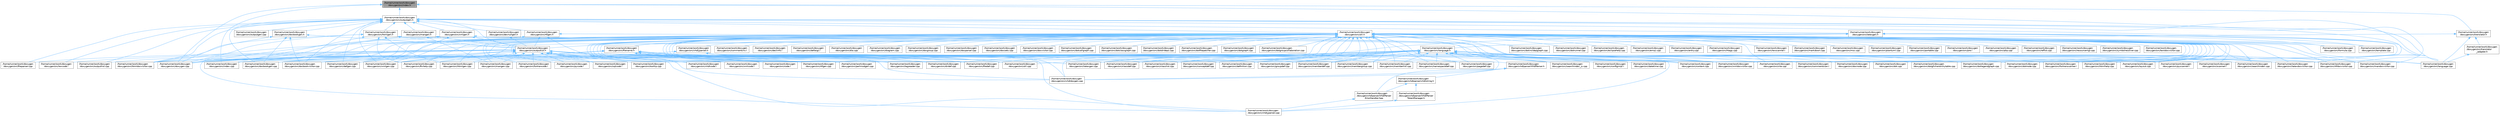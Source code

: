 digraph "/home/runner/work/doxygen/doxygen/src/index.h"
{
 // INTERACTIVE_SVG=YES
 // LATEX_PDF_SIZE
  bgcolor="transparent";
  edge [fontname=Helvetica,fontsize=10,labelfontname=Helvetica,labelfontsize=10];
  node [fontname=Helvetica,fontsize=10,shape=box,height=0.2,width=0.4];
  Node1 [id="Node000001",label="/home/runner/work/doxygen\l/doxygen/src/index.h",height=0.2,width=0.4,color="gray40", fillcolor="grey60", style="filled", fontcolor="black",tooltip=" "];
  Node1 -> Node2 [id="edge1_Node000001_Node000002",dir="back",color="steelblue1",style="solid",tooltip=" "];
  Node2 [id="Node000002",label="/home/runner/work/doxygen\l/doxygen/src/context.cpp",height=0.2,width=0.4,color="grey40", fillcolor="white", style="filled",URL="$db/d12/context_8cpp.html",tooltip=" "];
  Node1 -> Node3 [id="edge2_Node000001_Node000003",dir="back",color="steelblue1",style="solid",tooltip=" "];
  Node3 [id="Node000003",label="/home/runner/work/doxygen\l/doxygen/src/doxygen.cpp",height=0.2,width=0.4,color="grey40", fillcolor="white", style="filled",URL="$dc/d98/doxygen_8cpp.html",tooltip=" "];
  Node1 -> Node4 [id="edge3_Node000001_Node000004",dir="back",color="steelblue1",style="solid",tooltip=" "];
  Node4 [id="Node000004",label="/home/runner/work/doxygen\l/doxygen/src/index.cpp",height=0.2,width=0.4,color="grey40", fillcolor="white", style="filled",URL="$db/d14/index_8cpp.html",tooltip="This file contains functions for the various index pages."];
  Node1 -> Node5 [id="edge4_Node000001_Node000005",dir="back",color="steelblue1",style="solid",tooltip=" "];
  Node5 [id="Node000005",label="/home/runner/work/doxygen\l/doxygen/src/outputgen.h",height=0.2,width=0.4,color="grey40", fillcolor="white", style="filled",URL="$df/d06/outputgen_8h.html",tooltip=" "];
  Node5 -> Node6 [id="edge5_Node000005_Node000006",dir="back",color="steelblue1",style="solid",tooltip=" "];
  Node6 [id="Node000006",label="/home/runner/work/doxygen\l/doxygen/src/defgen.cpp",height=0.2,width=0.4,color="grey40", fillcolor="white", style="filled",URL="$d3/d17/defgen_8cpp.html",tooltip=" "];
  Node5 -> Node7 [id="edge6_Node000005_Node000007",dir="back",color="steelblue1",style="solid",tooltip=" "];
  Node7 [id="Node000007",label="/home/runner/work/doxygen\l/doxygen/src/devnullgen.h",height=0.2,width=0.4,color="grey40", fillcolor="white", style="filled",URL="$d8/de5/devnullgen_8h.html",tooltip=" "];
  Node7 -> Node8 [id="edge7_Node000007_Node000008",dir="back",color="steelblue1",style="solid",tooltip=" "];
  Node8 [id="Node000008",label="/home/runner/work/doxygen\l/doxygen/src/outputlist.h",height=0.2,width=0.4,color="grey40", fillcolor="white", style="filled",URL="$d2/db9/outputlist_8h.html",tooltip=" "];
  Node8 -> Node9 [id="edge8_Node000008_Node000009",dir="back",color="steelblue1",style="solid",tooltip=" "];
  Node9 [id="Node000009",label="/home/runner/work/doxygen\l/doxygen/src/classdef.cpp",height=0.2,width=0.4,color="grey40", fillcolor="white", style="filled",URL="$de/d89/classdef_8cpp.html",tooltip=" "];
  Node8 -> Node10 [id="edge9_Node000008_Node000010",dir="back",color="steelblue1",style="solid",tooltip=" "];
  Node10 [id="Node000010",label="/home/runner/work/doxygen\l/doxygen/src/classlist.cpp",height=0.2,width=0.4,color="grey40", fillcolor="white", style="filled",URL="$d6/d10/classlist_8cpp.html",tooltip=" "];
  Node8 -> Node11 [id="edge10_Node000008_Node000011",dir="back",color="steelblue1",style="solid",tooltip=" "];
  Node11 [id="Node000011",label="/home/runner/work/doxygen\l/doxygen/src/code.l",height=0.2,width=0.4,color="grey40", fillcolor="white", style="filled",URL="$da/d1f/code_8l.html",tooltip=" "];
  Node8 -> Node12 [id="edge11_Node000008_Node000012",dir="back",color="steelblue1",style="solid",tooltip=" "];
  Node12 [id="Node000012",label="/home/runner/work/doxygen\l/doxygen/src/conceptdef.cpp",height=0.2,width=0.4,color="grey40", fillcolor="white", style="filled",URL="$d8/d0a/conceptdef_8cpp.html",tooltip=" "];
  Node8 -> Node2 [id="edge12_Node000008_Node000002",dir="back",color="steelblue1",style="solid",tooltip=" "];
  Node8 -> Node13 [id="edge13_Node000008_Node000013",dir="back",color="steelblue1",style="solid",tooltip=" "];
  Node13 [id="Node000013",label="/home/runner/work/doxygen\l/doxygen/src/definition.cpp",height=0.2,width=0.4,color="grey40", fillcolor="white", style="filled",URL="$d3/dea/definition_8cpp.html",tooltip=" "];
  Node8 -> Node14 [id="edge14_Node000008_Node000014",dir="back",color="steelblue1",style="solid",tooltip=" "];
  Node14 [id="Node000014",label="/home/runner/work/doxygen\l/doxygen/src/dirdef.cpp",height=0.2,width=0.4,color="grey40", fillcolor="white", style="filled",URL="$d8/d52/dirdef_8cpp.html",tooltip=" "];
  Node8 -> Node15 [id="edge15_Node000008_Node000015",dir="back",color="steelblue1",style="solid",tooltip=" "];
  Node15 [id="Node000015",label="/home/runner/work/doxygen\l/doxygen/src/docbookgen.cpp",height=0.2,width=0.4,color="grey40", fillcolor="white", style="filled",URL="$d8/d29/docbookgen_8cpp.html",tooltip=" "];
  Node8 -> Node3 [id="edge16_Node000008_Node000003",dir="back",color="steelblue1",style="solid",tooltip=" "];
  Node8 -> Node16 [id="edge17_Node000008_Node000016",dir="back",color="steelblue1",style="solid",tooltip=" "];
  Node16 [id="Node000016",label="/home/runner/work/doxygen\l/doxygen/src/filedef.cpp",height=0.2,width=0.4,color="grey40", fillcolor="white", style="filled",URL="$d6/ddc/filedef_8cpp.html",tooltip=" "];
  Node8 -> Node17 [id="edge18_Node000008_Node000017",dir="back",color="steelblue1",style="solid",tooltip=" "];
  Node17 [id="Node000017",label="/home/runner/work/doxygen\l/doxygen/src/fileparser.cpp",height=0.2,width=0.4,color="grey40", fillcolor="white", style="filled",URL="$d9/d74/fileparser_8cpp.html",tooltip=" "];
  Node8 -> Node18 [id="edge19_Node000008_Node000018",dir="back",color="steelblue1",style="solid",tooltip=" "];
  Node18 [id="Node000018",label="/home/runner/work/doxygen\l/doxygen/src/fortrancode.l",height=0.2,width=0.4,color="grey40", fillcolor="white", style="filled",URL="$d9/d5b/fortrancode_8l.html",tooltip=" "];
  Node8 -> Node19 [id="edge20_Node000008_Node000019",dir="back",color="steelblue1",style="solid",tooltip=" "];
  Node19 [id="Node000019",label="/home/runner/work/doxygen\l/doxygen/src/ftvhelp.cpp",height=0.2,width=0.4,color="grey40", fillcolor="white", style="filled",URL="$db/d41/ftvhelp_8cpp.html",tooltip=" "];
  Node8 -> Node20 [id="edge21_Node000008_Node000020",dir="back",color="steelblue1",style="solid",tooltip=" "];
  Node20 [id="Node000020",label="/home/runner/work/doxygen\l/doxygen/src/groupdef.cpp",height=0.2,width=0.4,color="grey40", fillcolor="white", style="filled",URL="$d6/d42/groupdef_8cpp.html",tooltip=" "];
  Node8 -> Node21 [id="edge22_Node000008_Node000021",dir="back",color="steelblue1",style="solid",tooltip=" "];
  Node21 [id="Node000021",label="/home/runner/work/doxygen\l/doxygen/src/htmldocvisitor.cpp",height=0.2,width=0.4,color="grey40", fillcolor="white", style="filled",URL="$da/db0/htmldocvisitor_8cpp.html",tooltip=" "];
  Node8 -> Node22 [id="edge23_Node000008_Node000022",dir="back",color="steelblue1",style="solid",tooltip=" "];
  Node22 [id="Node000022",label="/home/runner/work/doxygen\l/doxygen/src/htmlgen.cpp",height=0.2,width=0.4,color="grey40", fillcolor="white", style="filled",URL="$d8/d6e/htmlgen_8cpp.html",tooltip=" "];
  Node8 -> Node4 [id="edge24_Node000008_Node000004",dir="back",color="steelblue1",style="solid",tooltip=" "];
  Node8 -> Node23 [id="edge25_Node000008_Node000023",dir="back",color="steelblue1",style="solid",tooltip=" "];
  Node23 [id="Node000023",label="/home/runner/work/doxygen\l/doxygen/src/latexdocvisitor.cpp",height=0.2,width=0.4,color="grey40", fillcolor="white", style="filled",URL="$d1/d4e/latexdocvisitor_8cpp.html",tooltip=" "];
  Node8 -> Node24 [id="edge26_Node000008_Node000024",dir="back",color="steelblue1",style="solid",tooltip=" "];
  Node24 [id="Node000024",label="/home/runner/work/doxygen\l/doxygen/src/latexgen.cpp",height=0.2,width=0.4,color="grey40", fillcolor="white", style="filled",URL="$d4/d42/latexgen_8cpp.html",tooltip=" "];
  Node8 -> Node25 [id="edge27_Node000008_Node000025",dir="back",color="steelblue1",style="solid",tooltip=" "];
  Node25 [id="Node000025",label="/home/runner/work/doxygen\l/doxygen/src/lexcode.l",height=0.2,width=0.4,color="grey40", fillcolor="white", style="filled",URL="$d0/d7e/lexcode_8l.html",tooltip=" "];
  Node8 -> Node26 [id="edge28_Node000008_Node000026",dir="back",color="steelblue1",style="solid",tooltip=" "];
  Node26 [id="Node000026",label="/home/runner/work/doxygen\l/doxygen/src/mangen.cpp",height=0.2,width=0.4,color="grey40", fillcolor="white", style="filled",URL="$d7/de7/mangen_8cpp.html",tooltip=" "];
  Node8 -> Node27 [id="edge29_Node000008_Node000027",dir="back",color="steelblue1",style="solid",tooltip=" "];
  Node27 [id="Node000027",label="/home/runner/work/doxygen\l/doxygen/src/memberdef.cpp",height=0.2,width=0.4,color="grey40", fillcolor="white", style="filled",URL="$d0/d72/memberdef_8cpp.html",tooltip=" "];
  Node8 -> Node28 [id="edge30_Node000008_Node000028",dir="back",color="steelblue1",style="solid",tooltip=" "];
  Node28 [id="Node000028",label="/home/runner/work/doxygen\l/doxygen/src/membergroup.cpp",height=0.2,width=0.4,color="grey40", fillcolor="white", style="filled",URL="$d6/d18/membergroup_8cpp.html",tooltip=" "];
  Node8 -> Node29 [id="edge31_Node000008_Node000029",dir="back",color="steelblue1",style="solid",tooltip=" "];
  Node29 [id="Node000029",label="/home/runner/work/doxygen\l/doxygen/src/memberlist.cpp",height=0.2,width=0.4,color="grey40", fillcolor="white", style="filled",URL="$d0/d14/memberlist_8cpp.html",tooltip=" "];
  Node8 -> Node30 [id="edge32_Node000008_Node000030",dir="back",color="steelblue1",style="solid",tooltip=" "];
  Node30 [id="Node000030",label="/home/runner/work/doxygen\l/doxygen/src/namespacedef.cpp",height=0.2,width=0.4,color="grey40", fillcolor="white", style="filled",URL="$d7/d1c/namespacedef_8cpp.html",tooltip=" "];
  Node8 -> Node31 [id="edge33_Node000008_Node000031",dir="back",color="steelblue1",style="solid",tooltip=" "];
  Node31 [id="Node000031",label="/home/runner/work/doxygen\l/doxygen/src/outputlist.cpp",height=0.2,width=0.4,color="grey40", fillcolor="white", style="filled",URL="$db/dd8/outputlist_8cpp.html",tooltip=" "];
  Node8 -> Node32 [id="edge34_Node000008_Node000032",dir="back",color="steelblue1",style="solid",tooltip=" "];
  Node32 [id="Node000032",label="/home/runner/work/doxygen\l/doxygen/src/pagedef.cpp",height=0.2,width=0.4,color="grey40", fillcolor="white", style="filled",URL="$d9/db4/pagedef_8cpp.html",tooltip=" "];
  Node8 -> Node33 [id="edge35_Node000008_Node000033",dir="back",color="steelblue1",style="solid",tooltip=" "];
  Node33 [id="Node000033",label="/home/runner/work/doxygen\l/doxygen/src/pycode.l",height=0.2,width=0.4,color="grey40", fillcolor="white", style="filled",URL="$d3/ded/pycode_8l.html",tooltip=" "];
  Node8 -> Node34 [id="edge36_Node000008_Node000034",dir="back",color="steelblue1",style="solid",tooltip=" "];
  Node34 [id="Node000034",label="/home/runner/work/doxygen\l/doxygen/src/rtfgen.cpp",height=0.2,width=0.4,color="grey40", fillcolor="white", style="filled",URL="$d0/d9c/rtfgen_8cpp.html",tooltip=" "];
  Node8 -> Node35 [id="edge37_Node000008_Node000035",dir="back",color="steelblue1",style="solid",tooltip=" "];
  Node35 [id="Node000035",label="/home/runner/work/doxygen\l/doxygen/src/sqlcode.l",height=0.2,width=0.4,color="grey40", fillcolor="white", style="filled",URL="$d2/dda/sqlcode_8l.html",tooltip=" "];
  Node8 -> Node36 [id="edge38_Node000008_Node000036",dir="back",color="steelblue1",style="solid",tooltip=" "];
  Node36 [id="Node000036",label="/home/runner/work/doxygen\l/doxygen/src/tooltip.cpp",height=0.2,width=0.4,color="grey40", fillcolor="white", style="filled",URL="$d7/d56/tooltip_8cpp.html",tooltip=" "];
  Node8 -> Node37 [id="edge39_Node000008_Node000037",dir="back",color="steelblue1",style="solid",tooltip=" "];
  Node37 [id="Node000037",label="/home/runner/work/doxygen\l/doxygen/src/util.cpp",height=0.2,width=0.4,color="grey40", fillcolor="white", style="filled",URL="$df/d2d/util_8cpp.html",tooltip=" "];
  Node8 -> Node38 [id="edge40_Node000008_Node000038",dir="back",color="steelblue1",style="solid",tooltip=" "];
  Node38 [id="Node000038",label="/home/runner/work/doxygen\l/doxygen/src/vhdlcode.l",height=0.2,width=0.4,color="grey40", fillcolor="white", style="filled",URL="$d5/d6a/vhdlcode_8l.html",tooltip=" "];
  Node8 -> Node39 [id="edge41_Node000008_Node000039",dir="back",color="steelblue1",style="solid",tooltip=" "];
  Node39 [id="Node000039",label="/home/runner/work/doxygen\l/doxygen/src/vhdldocgen.cpp",height=0.2,width=0.4,color="grey40", fillcolor="white", style="filled",URL="$de/dea/vhdldocgen_8cpp.html",tooltip=" "];
  Node8 -> Node40 [id="edge42_Node000008_Node000040",dir="back",color="steelblue1",style="solid",tooltip=" "];
  Node40 [id="Node000040",label="/home/runner/work/doxygen\l/doxygen/src/vhdljjparser.cpp",height=0.2,width=0.4,color="grey40", fillcolor="white", style="filled",URL="$d1/d86/vhdljjparser_8cpp.html",tooltip=" "];
  Node8 -> Node41 [id="edge43_Node000008_Node000041",dir="back",color="steelblue1",style="solid",tooltip=" "];
  Node41 [id="Node000041",label="/home/runner/work/doxygen\l/doxygen/src/xmlcode.l",height=0.2,width=0.4,color="grey40", fillcolor="white", style="filled",URL="$dc/dc1/xmlcode_8l.html",tooltip=" "];
  Node8 -> Node42 [id="edge44_Node000008_Node000042",dir="back",color="steelblue1",style="solid",tooltip=" "];
  Node42 [id="Node000042",label="/home/runner/work/doxygen\l/doxygen/src/xmlgen.cpp",height=0.2,width=0.4,color="grey40", fillcolor="white", style="filled",URL="$d0/dc3/xmlgen_8cpp.html",tooltip=" "];
  Node5 -> Node15 [id="edge45_Node000005_Node000015",dir="back",color="steelblue1",style="solid",tooltip=" "];
  Node5 -> Node43 [id="edge46_Node000005_Node000043",dir="back",color="steelblue1",style="solid",tooltip=" "];
  Node43 [id="Node000043",label="/home/runner/work/doxygen\l/doxygen/src/docbookgen.h",height=0.2,width=0.4,color="grey40", fillcolor="white", style="filled",URL="$de/dea/docbookgen_8h.html",tooltip=" "];
  Node43 -> Node15 [id="edge47_Node000043_Node000015",dir="back",color="steelblue1",style="solid",tooltip=" "];
  Node43 -> Node44 [id="edge48_Node000043_Node000044",dir="back",color="steelblue1",style="solid",tooltip=" "];
  Node44 [id="Node000044",label="/home/runner/work/doxygen\l/doxygen/src/docbookvisitor.cpp",height=0.2,width=0.4,color="grey40", fillcolor="white", style="filled",URL="$dc/d05/docbookvisitor_8cpp.html",tooltip=" "];
  Node43 -> Node3 [id="edge49_Node000043_Node000003",dir="back",color="steelblue1",style="solid",tooltip=" "];
  Node43 -> Node8 [id="edge50_Node000043_Node000008",dir="back",color="steelblue1",style="solid",tooltip=" "];
  Node5 -> Node44 [id="edge51_Node000005_Node000044",dir="back",color="steelblue1",style="solid",tooltip=" "];
  Node5 -> Node17 [id="edge52_Node000005_Node000017",dir="back",color="steelblue1",style="solid",tooltip=" "];
  Node5 -> Node21 [id="edge53_Node000005_Node000021",dir="back",color="steelblue1",style="solid",tooltip=" "];
  Node5 -> Node45 [id="edge54_Node000005_Node000045",dir="back",color="steelblue1",style="solid",tooltip=" "];
  Node45 [id="Node000045",label="/home/runner/work/doxygen\l/doxygen/src/htmlgen.h",height=0.2,width=0.4,color="grey40", fillcolor="white", style="filled",URL="$d8/d56/htmlgen_8h.html",tooltip=" "];
  Node45 -> Node2 [id="edge55_Node000045_Node000002",dir="back",color="steelblue1",style="solid",tooltip=" "];
  Node45 -> Node3 [id="edge56_Node000045_Node000003",dir="back",color="steelblue1",style="solid",tooltip=" "];
  Node45 -> Node19 [id="edge57_Node000045_Node000019",dir="back",color="steelblue1",style="solid",tooltip=" "];
  Node45 -> Node21 [id="edge58_Node000045_Node000021",dir="back",color="steelblue1",style="solid",tooltip=" "];
  Node45 -> Node22 [id="edge59_Node000045_Node000022",dir="back",color="steelblue1",style="solid",tooltip=" "];
  Node45 -> Node4 [id="edge60_Node000045_Node000004",dir="back",color="steelblue1",style="solid",tooltip=" "];
  Node45 -> Node8 [id="edge61_Node000045_Node000008",dir="back",color="steelblue1",style="solid",tooltip=" "];
  Node5 -> Node23 [id="edge62_Node000005_Node000023",dir="back",color="steelblue1",style="solid",tooltip=" "];
  Node5 -> Node46 [id="edge63_Node000005_Node000046",dir="back",color="steelblue1",style="solid",tooltip=" "];
  Node46 [id="Node000046",label="/home/runner/work/doxygen\l/doxygen/src/latexgen.h",height=0.2,width=0.4,color="grey40", fillcolor="white", style="filled",URL="$d6/d9c/latexgen_8h.html",tooltip=" "];
  Node46 -> Node2 [id="edge64_Node000046_Node000002",dir="back",color="steelblue1",style="solid",tooltip=" "];
  Node46 -> Node3 [id="edge65_Node000046_Node000003",dir="back",color="steelblue1",style="solid",tooltip=" "];
  Node46 -> Node47 [id="edge66_Node000046_Node000047",dir="back",color="steelblue1",style="solid",tooltip=" "];
  Node47 [id="Node000047",label="/home/runner/work/doxygen\l/doxygen/src/formula.cpp",height=0.2,width=0.4,color="grey40", fillcolor="white", style="filled",URL="$d7/d5b/formula_8cpp.html",tooltip=" "];
  Node46 -> Node23 [id="edge67_Node000046_Node000023",dir="back",color="steelblue1",style="solid",tooltip=" "];
  Node46 -> Node24 [id="edge68_Node000046_Node000024",dir="back",color="steelblue1",style="solid",tooltip=" "];
  Node46 -> Node8 [id="edge69_Node000046_Node000008",dir="back",color="steelblue1",style="solid",tooltip=" "];
  Node46 -> Node48 [id="edge70_Node000046_Node000048",dir="back",color="steelblue1",style="solid",tooltip=" "];
  Node48 [id="Node000048",label="/home/runner/work/doxygen\l/doxygen/src/template.cpp",height=0.2,width=0.4,color="grey40", fillcolor="white", style="filled",URL="$df/d54/template_8cpp.html",tooltip=" "];
  Node5 -> Node25 [id="edge71_Node000005_Node000025",dir="back",color="steelblue1",style="solid",tooltip=" "];
  Node5 -> Node49 [id="edge72_Node000005_Node000049",dir="back",color="steelblue1",style="solid",tooltip=" "];
  Node49 [id="Node000049",label="/home/runner/work/doxygen\l/doxygen/src/mandocvisitor.cpp",height=0.2,width=0.4,color="grey40", fillcolor="white", style="filled",URL="$d8/dde/mandocvisitor_8cpp.html",tooltip=" "];
  Node5 -> Node50 [id="edge73_Node000005_Node000050",dir="back",color="steelblue1",style="solid",tooltip=" "];
  Node50 [id="Node000050",label="/home/runner/work/doxygen\l/doxygen/src/mangen.h",height=0.2,width=0.4,color="grey40", fillcolor="white", style="filled",URL="$da/dc0/mangen_8h.html",tooltip=" "];
  Node50 -> Node3 [id="edge74_Node000050_Node000003",dir="back",color="steelblue1",style="solid",tooltip=" "];
  Node50 -> Node26 [id="edge75_Node000050_Node000026",dir="back",color="steelblue1",style="solid",tooltip=" "];
  Node50 -> Node8 [id="edge76_Node000050_Node000008",dir="back",color="steelblue1",style="solid",tooltip=" "];
  Node5 -> Node51 [id="edge77_Node000005_Node000051",dir="back",color="steelblue1",style="solid",tooltip=" "];
  Node51 [id="Node000051",label="/home/runner/work/doxygen\l/doxygen/src/outputgen.cpp",height=0.2,width=0.4,color="grey40", fillcolor="white", style="filled",URL="$d0/d17/outputgen_8cpp.html",tooltip=" "];
  Node5 -> Node31 [id="edge78_Node000005_Node000031",dir="back",color="steelblue1",style="solid",tooltip=" "];
  Node5 -> Node8 [id="edge79_Node000005_Node000008",dir="back",color="steelblue1",style="solid",tooltip=" "];
  Node5 -> Node52 [id="edge80_Node000005_Node000052",dir="back",color="steelblue1",style="solid",tooltip=" "];
  Node52 [id="Node000052",label="/home/runner/work/doxygen\l/doxygen/src/rtfdocvisitor.cpp",height=0.2,width=0.4,color="grey40", fillcolor="white", style="filled",URL="$de/d9a/rtfdocvisitor_8cpp.html",tooltip=" "];
  Node5 -> Node53 [id="edge81_Node000005_Node000053",dir="back",color="steelblue1",style="solid",tooltip=" "];
  Node53 [id="Node000053",label="/home/runner/work/doxygen\l/doxygen/src/rtfgen.h",height=0.2,width=0.4,color="grey40", fillcolor="white", style="filled",URL="$d4/daa/rtfgen_8h.html",tooltip=" "];
  Node53 -> Node3 [id="edge82_Node000053_Node000003",dir="back",color="steelblue1",style="solid",tooltip=" "];
  Node53 -> Node8 [id="edge83_Node000053_Node000008",dir="back",color="steelblue1",style="solid",tooltip=" "];
  Node53 -> Node52 [id="edge84_Node000053_Node000052",dir="back",color="steelblue1",style="solid",tooltip=" "];
  Node53 -> Node34 [id="edge85_Node000053_Node000034",dir="back",color="steelblue1",style="solid",tooltip=" "];
  Node5 -> Node54 [id="edge86_Node000005_Node000054",dir="back",color="steelblue1",style="solid",tooltip=" "];
  Node54 [id="Node000054",label="/home/runner/work/doxygen\l/doxygen/src/util.h",height=0.2,width=0.4,color="grey40", fillcolor="white", style="filled",URL="$d8/d3c/util_8h.html",tooltip="A bunch of utility functions."];
  Node54 -> Node55 [id="edge87_Node000054_Node000055",dir="back",color="steelblue1",style="solid",tooltip=" "];
  Node55 [id="Node000055",label="/home/runner/work/doxygen\l/doxygen/src/cite.cpp",height=0.2,width=0.4,color="grey40", fillcolor="white", style="filled",URL="$d5/d0b/cite_8cpp.html",tooltip=" "];
  Node54 -> Node9 [id="edge88_Node000054_Node000009",dir="back",color="steelblue1",style="solid",tooltip=" "];
  Node54 -> Node10 [id="edge89_Node000054_Node000010",dir="back",color="steelblue1",style="solid",tooltip=" "];
  Node54 -> Node11 [id="edge90_Node000054_Node000011",dir="back",color="steelblue1",style="solid",tooltip=" "];
  Node54 -> Node56 [id="edge91_Node000054_Node000056",dir="back",color="steelblue1",style="solid",tooltip=" "];
  Node56 [id="Node000056",label="/home/runner/work/doxygen\l/doxygen/src/commentcnv.l",height=0.2,width=0.4,color="grey40", fillcolor="white", style="filled",URL="$d0/d47/commentcnv_8l.html",tooltip=" "];
  Node54 -> Node57 [id="edge92_Node000054_Node000057",dir="back",color="steelblue1",style="solid",tooltip=" "];
  Node57 [id="Node000057",label="/home/runner/work/doxygen\l/doxygen/src/commentscan.l",height=0.2,width=0.4,color="grey40", fillcolor="white", style="filled",URL="$d7/d5f/commentscan_8l.html",tooltip=" "];
  Node54 -> Node12 [id="edge93_Node000054_Node000012",dir="back",color="steelblue1",style="solid",tooltip=" "];
  Node54 -> Node2 [id="edge94_Node000054_Node000002",dir="back",color="steelblue1",style="solid",tooltip=" "];
  Node54 -> Node58 [id="edge95_Node000054_Node000058",dir="back",color="steelblue1",style="solid",tooltip=" "];
  Node58 [id="Node000058",label="/home/runner/work/doxygen\l/doxygen/src/declinfo.l",height=0.2,width=0.4,color="grey40", fillcolor="white", style="filled",URL="$d8/d0f/declinfo_8l.html",tooltip=" "];
  Node54 -> Node59 [id="edge96_Node000054_Node000059",dir="back",color="steelblue1",style="solid",tooltip=" "];
  Node59 [id="Node000059",label="/home/runner/work/doxygen\l/doxygen/src/defargs.l",height=0.2,width=0.4,color="grey40", fillcolor="white", style="filled",URL="$de/df3/defargs_8l.html",tooltip=" "];
  Node54 -> Node6 [id="edge97_Node000054_Node000006",dir="back",color="steelblue1",style="solid",tooltip=" "];
  Node54 -> Node13 [id="edge98_Node000054_Node000013",dir="back",color="steelblue1",style="solid",tooltip=" "];
  Node54 -> Node60 [id="edge99_Node000054_Node000060",dir="back",color="steelblue1",style="solid",tooltip=" "];
  Node60 [id="Node000060",label="/home/runner/work/doxygen\l/doxygen/src/dia.cpp",height=0.2,width=0.4,color="grey40", fillcolor="white", style="filled",URL="$d1/df5/dia_8cpp.html",tooltip=" "];
  Node54 -> Node61 [id="edge100_Node000054_Node000061",dir="back",color="steelblue1",style="solid",tooltip=" "];
  Node61 [id="Node000061",label="/home/runner/work/doxygen\l/doxygen/src/diagram.cpp",height=0.2,width=0.4,color="grey40", fillcolor="white", style="filled",URL="$da/d0d/diagram_8cpp.html",tooltip=" "];
  Node54 -> Node14 [id="edge101_Node000054_Node000014",dir="back",color="steelblue1",style="solid",tooltip=" "];
  Node54 -> Node15 [id="edge102_Node000054_Node000015",dir="back",color="steelblue1",style="solid",tooltip=" "];
  Node54 -> Node44 [id="edge103_Node000054_Node000044",dir="back",color="steelblue1",style="solid",tooltip=" "];
  Node54 -> Node62 [id="edge104_Node000054_Node000062",dir="back",color="steelblue1",style="solid",tooltip=" "];
  Node62 [id="Node000062",label="/home/runner/work/doxygen\l/doxygen/src/docgroup.cpp",height=0.2,width=0.4,color="grey40", fillcolor="white", style="filled",URL="$d3/d36/docgroup_8cpp.html",tooltip=" "];
  Node54 -> Node63 [id="edge105_Node000054_Node000063",dir="back",color="steelblue1",style="solid",tooltip=" "];
  Node63 [id="Node000063",label="/home/runner/work/doxygen\l/doxygen/src/docnode.cpp",height=0.2,width=0.4,color="grey40", fillcolor="white", style="filled",URL="$d0/d2b/docnode_8cpp.html",tooltip=" "];
  Node54 -> Node64 [id="edge106_Node000054_Node000064",dir="back",color="steelblue1",style="solid",tooltip=" "];
  Node64 [id="Node000064",label="/home/runner/work/doxygen\l/doxygen/src/docparser.cpp",height=0.2,width=0.4,color="grey40", fillcolor="white", style="filled",URL="$da/d17/docparser_8cpp.html",tooltip=" "];
  Node54 -> Node65 [id="edge107_Node000054_Node000065",dir="back",color="steelblue1",style="solid",tooltip=" "];
  Node65 [id="Node000065",label="/home/runner/work/doxygen\l/doxygen/src/docsets.cpp",height=0.2,width=0.4,color="grey40", fillcolor="white", style="filled",URL="$d7/d8f/docsets_8cpp.html",tooltip=" "];
  Node54 -> Node66 [id="edge108_Node000054_Node000066",dir="back",color="steelblue1",style="solid",tooltip=" "];
  Node66 [id="Node000066",label="/home/runner/work/doxygen\l/doxygen/src/docvisitor.cpp",height=0.2,width=0.4,color="grey40", fillcolor="white", style="filled",URL="$da/d39/docvisitor_8cpp.html",tooltip=" "];
  Node54 -> Node67 [id="edge109_Node000054_Node000067",dir="back",color="steelblue1",style="solid",tooltip=" "];
  Node67 [id="Node000067",label="/home/runner/work/doxygen\l/doxygen/src/dot.cpp",height=0.2,width=0.4,color="grey40", fillcolor="white", style="filled",URL="$de/daa/dot_8cpp.html",tooltip=" "];
  Node54 -> Node68 [id="edge110_Node000054_Node000068",dir="back",color="steelblue1",style="solid",tooltip=" "];
  Node68 [id="Node000068",label="/home/runner/work/doxygen\l/doxygen/src/dotcallgraph.cpp",height=0.2,width=0.4,color="grey40", fillcolor="white", style="filled",URL="$d4/dd5/dotcallgraph_8cpp.html",tooltip=" "];
  Node54 -> Node69 [id="edge111_Node000054_Node000069",dir="back",color="steelblue1",style="solid",tooltip=" "];
  Node69 [id="Node000069",label="/home/runner/work/doxygen\l/doxygen/src/dotclassgraph.cpp",height=0.2,width=0.4,color="grey40", fillcolor="white", style="filled",URL="$d4/dcd/dotclassgraph_8cpp.html",tooltip=" "];
  Node54 -> Node70 [id="edge112_Node000054_Node000070",dir="back",color="steelblue1",style="solid",tooltip=" "];
  Node70 [id="Node000070",label="/home/runner/work/doxygen\l/doxygen/src/dotdirdeps.cpp",height=0.2,width=0.4,color="grey40", fillcolor="white", style="filled",URL="$da/d45/dotdirdeps_8cpp.html",tooltip=" "];
  Node54 -> Node71 [id="edge113_Node000054_Node000071",dir="back",color="steelblue1",style="solid",tooltip=" "];
  Node71 [id="Node000071",label="/home/runner/work/doxygen\l/doxygen/src/dotfilepatcher.cpp",height=0.2,width=0.4,color="grey40", fillcolor="white", style="filled",URL="$d9/d92/dotfilepatcher_8cpp.html",tooltip=" "];
  Node54 -> Node72 [id="edge114_Node000054_Node000072",dir="back",color="steelblue1",style="solid",tooltip=" "];
  Node72 [id="Node000072",label="/home/runner/work/doxygen\l/doxygen/src/dotgfxhierarchytable.cpp",height=0.2,width=0.4,color="grey40", fillcolor="white", style="filled",URL="$d4/d09/dotgfxhierarchytable_8cpp.html",tooltip=" "];
  Node54 -> Node73 [id="edge115_Node000054_Node000073",dir="back",color="steelblue1",style="solid",tooltip=" "];
  Node73 [id="Node000073",label="/home/runner/work/doxygen\l/doxygen/src/dotgraph.cpp",height=0.2,width=0.4,color="grey40", fillcolor="white", style="filled",URL="$de/d45/dotgraph_8cpp.html",tooltip=" "];
  Node54 -> Node74 [id="edge116_Node000054_Node000074",dir="back",color="steelblue1",style="solid",tooltip=" "];
  Node74 [id="Node000074",label="/home/runner/work/doxygen\l/doxygen/src/dotgroupcollaboration.cpp",height=0.2,width=0.4,color="grey40", fillcolor="white", style="filled",URL="$d1/d86/dotgroupcollaboration_8cpp.html",tooltip=" "];
  Node54 -> Node75 [id="edge117_Node000054_Node000075",dir="back",color="steelblue1",style="solid",tooltip=" "];
  Node75 [id="Node000075",label="/home/runner/work/doxygen\l/doxygen/src/dotincldepgraph.cpp",height=0.2,width=0.4,color="grey40", fillcolor="white", style="filled",URL="$da/d57/dotincldepgraph_8cpp.html",tooltip=" "];
  Node54 -> Node76 [id="edge118_Node000054_Node000076",dir="back",color="steelblue1",style="solid",tooltip=" "];
  Node76 [id="Node000076",label="/home/runner/work/doxygen\l/doxygen/src/dotlegendgraph.cpp",height=0.2,width=0.4,color="grey40", fillcolor="white", style="filled",URL="$d4/d33/dotlegendgraph_8cpp.html",tooltip=" "];
  Node54 -> Node77 [id="edge119_Node000054_Node000077",dir="back",color="steelblue1",style="solid",tooltip=" "];
  Node77 [id="Node000077",label="/home/runner/work/doxygen\l/doxygen/src/dotnode.cpp",height=0.2,width=0.4,color="grey40", fillcolor="white", style="filled",URL="$df/d58/dotnode_8cpp.html",tooltip=" "];
  Node54 -> Node78 [id="edge120_Node000054_Node000078",dir="back",color="steelblue1",style="solid",tooltip=" "];
  Node78 [id="Node000078",label="/home/runner/work/doxygen\l/doxygen/src/dotrunner.cpp",height=0.2,width=0.4,color="grey40", fillcolor="white", style="filled",URL="$d1/dfe/dotrunner_8cpp.html",tooltip=" "];
  Node54 -> Node3 [id="edge121_Node000054_Node000003",dir="back",color="steelblue1",style="solid",tooltip=" "];
  Node54 -> Node79 [id="edge122_Node000054_Node000079",dir="back",color="steelblue1",style="solid",tooltip=" "];
  Node79 [id="Node000079",label="/home/runner/work/doxygen\l/doxygen/src/eclipsehelp.cpp",height=0.2,width=0.4,color="grey40", fillcolor="white", style="filled",URL="$d8/d56/eclipsehelp_8cpp.html",tooltip=" "];
  Node54 -> Node80 [id="edge123_Node000054_Node000080",dir="back",color="steelblue1",style="solid",tooltip=" "];
  Node80 [id="Node000080",label="/home/runner/work/doxygen\l/doxygen/src/emoji.cpp",height=0.2,width=0.4,color="grey40", fillcolor="white", style="filled",URL="$d2/d38/emoji_8cpp.html",tooltip=" "];
  Node54 -> Node81 [id="edge124_Node000054_Node000081",dir="back",color="steelblue1",style="solid",tooltip=" "];
  Node81 [id="Node000081",label="/home/runner/work/doxygen\l/doxygen/src/entry.cpp",height=0.2,width=0.4,color="grey40", fillcolor="white", style="filled",URL="$d2/dd2/entry_8cpp.html",tooltip=" "];
  Node54 -> Node16 [id="edge125_Node000054_Node000016",dir="back",color="steelblue1",style="solid",tooltip=" "];
  Node54 -> Node82 [id="edge126_Node000054_Node000082",dir="back",color="steelblue1",style="solid",tooltip=" "];
  Node82 [id="Node000082",label="/home/runner/work/doxygen\l/doxygen/src/filename.h",height=0.2,width=0.4,color="grey40", fillcolor="white", style="filled",URL="$dc/dd6/filename_8h.html",tooltip=" "];
  Node82 -> Node11 [id="edge127_Node000082_Node000011",dir="back",color="steelblue1",style="solid",tooltip=" "];
  Node82 -> Node2 [id="edge128_Node000082_Node000002",dir="back",color="steelblue1",style="solid",tooltip=" "];
  Node82 -> Node6 [id="edge129_Node000082_Node000006",dir="back",color="steelblue1",style="solid",tooltip=" "];
  Node82 -> Node14 [id="edge130_Node000082_Node000014",dir="back",color="steelblue1",style="solid",tooltip=" "];
  Node82 -> Node15 [id="edge131_Node000082_Node000015",dir="back",color="steelblue1",style="solid",tooltip=" "];
  Node82 -> Node44 [id="edge132_Node000082_Node000044",dir="back",color="steelblue1",style="solid",tooltip=" "];
  Node82 -> Node3 [id="edge133_Node000082_Node000003",dir="back",color="steelblue1",style="solid",tooltip=" "];
  Node82 -> Node16 [id="edge134_Node000082_Node000016",dir="back",color="steelblue1",style="solid",tooltip=" "];
  Node82 -> Node4 [id="edge135_Node000082_Node000004",dir="back",color="steelblue1",style="solid",tooltip=" "];
  Node82 -> Node24 [id="edge136_Node000082_Node000024",dir="back",color="steelblue1",style="solid",tooltip=" "];
  Node82 -> Node83 [id="edge137_Node000082_Node000083",dir="back",color="steelblue1",style="solid",tooltip=" "];
  Node83 [id="Node000083",label="/home/runner/work/doxygen\l/doxygen/src/perlmodgen.cpp",height=0.2,width=0.4,color="grey40", fillcolor="white", style="filled",URL="$de/dd0/perlmodgen_8cpp.html",tooltip=" "];
  Node82 -> Node34 [id="edge138_Node000082_Node000034",dir="back",color="steelblue1",style="solid",tooltip=" "];
  Node82 -> Node84 [id="edge139_Node000082_Node000084",dir="back",color="steelblue1",style="solid",tooltip=" "];
  Node84 [id="Node000084",label="/home/runner/work/doxygen\l/doxygen/src/searchindex_js.cpp",height=0.2,width=0.4,color="grey40", fillcolor="white", style="filled",URL="$d9/d2f/searchindex__js_8cpp.html",tooltip=" "];
  Node82 -> Node85 [id="edge140_Node000082_Node000085",dir="back",color="steelblue1",style="solid",tooltip=" "];
  Node85 [id="Node000085",label="/home/runner/work/doxygen\l/doxygen/src/tagreader.cpp",height=0.2,width=0.4,color="grey40", fillcolor="white", style="filled",URL="$d4/d7b/tagreader_8cpp.html",tooltip=" "];
  Node82 -> Node37 [id="edge141_Node000082_Node000037",dir="back",color="steelblue1",style="solid",tooltip=" "];
  Node82 -> Node39 [id="edge142_Node000082_Node000039",dir="back",color="steelblue1",style="solid",tooltip=" "];
  Node82 -> Node86 [id="edge143_Node000082_Node000086",dir="back",color="steelblue1",style="solid",tooltip=" "];
  Node86 [id="Node000086",label="/home/runner/work/doxygen\l/doxygen/src/xmldocvisitor.cpp",height=0.2,width=0.4,color="grey40", fillcolor="white", style="filled",URL="$dd/db6/xmldocvisitor_8cpp.html",tooltip=" "];
  Node82 -> Node42 [id="edge144_Node000082_Node000042",dir="back",color="steelblue1",style="solid",tooltip=" "];
  Node54 -> Node47 [id="edge145_Node000054_Node000047",dir="back",color="steelblue1",style="solid",tooltip=" "];
  Node54 -> Node18 [id="edge146_Node000054_Node000018",dir="back",color="steelblue1",style="solid",tooltip=" "];
  Node54 -> Node87 [id="edge147_Node000054_Node000087",dir="back",color="steelblue1",style="solid",tooltip=" "];
  Node87 [id="Node000087",label="/home/runner/work/doxygen\l/doxygen/src/fortranscanner.l",height=0.2,width=0.4,color="grey40", fillcolor="white", style="filled",URL="$dd/d00/fortranscanner_8l.html",tooltip=" "];
  Node54 -> Node19 [id="edge148_Node000054_Node000019",dir="back",color="steelblue1",style="solid",tooltip=" "];
  Node54 -> Node20 [id="edge149_Node000054_Node000020",dir="back",color="steelblue1",style="solid",tooltip=" "];
  Node54 -> Node88 [id="edge150_Node000054_Node000088",dir="back",color="steelblue1",style="solid",tooltip=" "];
  Node88 [id="Node000088",label="/home/runner/work/doxygen\l/doxygen/src/htags.cpp",height=0.2,width=0.4,color="grey40", fillcolor="white", style="filled",URL="$d9/db7/htags_8cpp.html",tooltip=" "];
  Node54 -> Node21 [id="edge151_Node000054_Node000021",dir="back",color="steelblue1",style="solid",tooltip=" "];
  Node54 -> Node22 [id="edge152_Node000054_Node000022",dir="back",color="steelblue1",style="solid",tooltip=" "];
  Node54 -> Node89 [id="edge153_Node000054_Node000089",dir="back",color="steelblue1",style="solid",tooltip=" "];
  Node89 [id="Node000089",label="/home/runner/work/doxygen\l/doxygen/src/htmlhelp.cpp",height=0.2,width=0.4,color="grey40", fillcolor="white", style="filled",URL="$d3/d4b/htmlhelp_8cpp.html",tooltip=" "];
  Node54 -> Node4 [id="edge154_Node000054_Node000004",dir="back",color="steelblue1",style="solid",tooltip=" "];
  Node54 -> Node90 [id="edge155_Node000054_Node000090",dir="back",color="steelblue1",style="solid",tooltip=" "];
  Node90 [id="Node000090",label="/home/runner/work/doxygen\l/doxygen/src/language.cpp",height=0.2,width=0.4,color="grey40", fillcolor="white", style="filled",URL="$d2/d48/language_8cpp.html",tooltip=" "];
  Node54 -> Node23 [id="edge156_Node000054_Node000023",dir="back",color="steelblue1",style="solid",tooltip=" "];
  Node54 -> Node24 [id="edge157_Node000054_Node000024",dir="back",color="steelblue1",style="solid",tooltip=" "];
  Node54 -> Node91 [id="edge158_Node000054_Node000091",dir="back",color="steelblue1",style="solid",tooltip=" "];
  Node91 [id="Node000091",label="/home/runner/work/doxygen\l/doxygen/src/layout.cpp",height=0.2,width=0.4,color="grey40", fillcolor="white", style="filled",URL="$db/d16/layout_8cpp.html",tooltip=" "];
  Node54 -> Node92 [id="edge159_Node000054_Node000092",dir="back",color="steelblue1",style="solid",tooltip=" "];
  Node92 [id="Node000092",label="/home/runner/work/doxygen\l/doxygen/src/lexscanner.l",height=0.2,width=0.4,color="grey40", fillcolor="white", style="filled",URL="$d4/d7d/lexscanner_8l.html",tooltip=" "];
  Node54 -> Node49 [id="edge160_Node000054_Node000049",dir="back",color="steelblue1",style="solid",tooltip=" "];
  Node54 -> Node26 [id="edge161_Node000054_Node000026",dir="back",color="steelblue1",style="solid",tooltip=" "];
  Node54 -> Node93 [id="edge162_Node000054_Node000093",dir="back",color="steelblue1",style="solid",tooltip=" "];
  Node93 [id="Node000093",label="/home/runner/work/doxygen\l/doxygen/src/markdown.cpp",height=0.2,width=0.4,color="grey40", fillcolor="white", style="filled",URL="$de/d04/markdown_8cpp.html",tooltip=" "];
  Node54 -> Node27 [id="edge163_Node000054_Node000027",dir="back",color="steelblue1",style="solid",tooltip=" "];
  Node54 -> Node28 [id="edge164_Node000054_Node000028",dir="back",color="steelblue1",style="solid",tooltip=" "];
  Node54 -> Node29 [id="edge165_Node000054_Node000029",dir="back",color="steelblue1",style="solid",tooltip=" "];
  Node54 -> Node94 [id="edge166_Node000054_Node000094",dir="back",color="steelblue1",style="solid",tooltip=" "];
  Node94 [id="Node000094",label="/home/runner/work/doxygen\l/doxygen/src/msc.cpp",height=0.2,width=0.4,color="grey40", fillcolor="white", style="filled",URL="$db/d33/msc_8cpp.html",tooltip=" "];
  Node54 -> Node30 [id="edge167_Node000054_Node000030",dir="back",color="steelblue1",style="solid",tooltip=" "];
  Node54 -> Node32 [id="edge168_Node000054_Node000032",dir="back",color="steelblue1",style="solid",tooltip=" "];
  Node54 -> Node83 [id="edge169_Node000054_Node000083",dir="back",color="steelblue1",style="solid",tooltip=" "];
  Node54 -> Node95 [id="edge170_Node000054_Node000095",dir="back",color="steelblue1",style="solid",tooltip=" "];
  Node95 [id="Node000095",label="/home/runner/work/doxygen\l/doxygen/src/plantuml.cpp",height=0.2,width=0.4,color="grey40", fillcolor="white", style="filled",URL="$d7/d5b/plantuml_8cpp.html",tooltip=" "];
  Node54 -> Node96 [id="edge171_Node000054_Node000096",dir="back",color="steelblue1",style="solid",tooltip=" "];
  Node96 [id="Node000096",label="/home/runner/work/doxygen\l/doxygen/src/portable.cpp",height=0.2,width=0.4,color="grey40", fillcolor="white", style="filled",URL="$d0/d1c/portable_8cpp.html",tooltip=" "];
  Node54 -> Node97 [id="edge172_Node000054_Node000097",dir="back",color="steelblue1",style="solid",tooltip=" "];
  Node97 [id="Node000097",label="/home/runner/work/doxygen\l/doxygen/src/pre.l",height=0.2,width=0.4,color="grey40", fillcolor="white", style="filled",URL="$d0/da7/pre_8l.html",tooltip=" "];
  Node54 -> Node33 [id="edge173_Node000054_Node000033",dir="back",color="steelblue1",style="solid",tooltip=" "];
  Node54 -> Node98 [id="edge174_Node000054_Node000098",dir="back",color="steelblue1",style="solid",tooltip=" "];
  Node98 [id="Node000098",label="/home/runner/work/doxygen\l/doxygen/src/pyscanner.l",height=0.2,width=0.4,color="grey40", fillcolor="white", style="filled",URL="$de/d2b/pyscanner_8l.html",tooltip=" "];
  Node54 -> Node99 [id="edge175_Node000054_Node000099",dir="back",color="steelblue1",style="solid",tooltip=" "];
  Node99 [id="Node000099",label="/home/runner/work/doxygen\l/doxygen/src/qhp.cpp",height=0.2,width=0.4,color="grey40", fillcolor="white", style="filled",URL="$d9/d45/qhp_8cpp.html",tooltip=" "];
  Node54 -> Node100 [id="edge176_Node000054_Node000100",dir="back",color="steelblue1",style="solid",tooltip=" "];
  Node100 [id="Node000100",label="/home/runner/work/doxygen\l/doxygen/src/reflist.cpp",height=0.2,width=0.4,color="grey40", fillcolor="white", style="filled",URL="$d4/d09/reflist_8cpp.html",tooltip=" "];
  Node54 -> Node101 [id="edge177_Node000054_Node000101",dir="back",color="steelblue1",style="solid",tooltip=" "];
  Node101 [id="Node000101",label="/home/runner/work/doxygen\l/doxygen/src/resourcemgr.cpp",height=0.2,width=0.4,color="grey40", fillcolor="white", style="filled",URL="$d6/dde/resourcemgr_8cpp.html",tooltip=" "];
  Node54 -> Node52 [id="edge178_Node000054_Node000052",dir="back",color="steelblue1",style="solid",tooltip=" "];
  Node54 -> Node34 [id="edge179_Node000054_Node000034",dir="back",color="steelblue1",style="solid",tooltip=" "];
  Node54 -> Node102 [id="edge180_Node000054_Node000102",dir="back",color="steelblue1",style="solid",tooltip=" "];
  Node102 [id="Node000102",label="/home/runner/work/doxygen\l/doxygen/src/scanner.l",height=0.2,width=0.4,color="grey40", fillcolor="white", style="filled",URL="$da/d11/scanner_8l.html",tooltip=" "];
  Node54 -> Node103 [id="edge181_Node000054_Node000103",dir="back",color="steelblue1",style="solid",tooltip=" "];
  Node103 [id="Node000103",label="/home/runner/work/doxygen\l/doxygen/src/searchindex.cpp",height=0.2,width=0.4,color="grey40", fillcolor="white", style="filled",URL="$d7/d79/searchindex_8cpp.html",tooltip=" "];
  Node54 -> Node84 [id="edge182_Node000054_Node000084",dir="back",color="steelblue1",style="solid",tooltip=" "];
  Node54 -> Node35 [id="edge183_Node000054_Node000035",dir="back",color="steelblue1",style="solid",tooltip=" "];
  Node54 -> Node104 [id="edge184_Node000054_Node000104",dir="back",color="steelblue1",style="solid",tooltip=" "];
  Node104 [id="Node000104",label="/home/runner/work/doxygen\l/doxygen/src/symbolresolver.cpp",height=0.2,width=0.4,color="grey40", fillcolor="white", style="filled",URL="$d2/d99/symbolresolver_8cpp.html",tooltip=" "];
  Node54 -> Node85 [id="edge185_Node000054_Node000085",dir="back",color="steelblue1",style="solid",tooltip=" "];
  Node54 -> Node48 [id="edge186_Node000054_Node000048",dir="back",color="steelblue1",style="solid",tooltip=" "];
  Node54 -> Node105 [id="edge187_Node000054_Node000105",dir="back",color="steelblue1",style="solid",tooltip=" "];
  Node105 [id="Node000105",label="/home/runner/work/doxygen\l/doxygen/src/textdocvisitor.cpp",height=0.2,width=0.4,color="grey40", fillcolor="white", style="filled",URL="$d3/da6/textdocvisitor_8cpp.html",tooltip=" "];
  Node54 -> Node36 [id="edge188_Node000054_Node000036",dir="back",color="steelblue1",style="solid",tooltip=" "];
  Node54 -> Node37 [id="edge189_Node000054_Node000037",dir="back",color="steelblue1",style="solid",tooltip=" "];
  Node54 -> Node38 [id="edge190_Node000054_Node000038",dir="back",color="steelblue1",style="solid",tooltip=" "];
  Node54 -> Node39 [id="edge191_Node000054_Node000039",dir="back",color="steelblue1",style="solid",tooltip=" "];
  Node54 -> Node40 [id="edge192_Node000054_Node000040",dir="back",color="steelblue1",style="solid",tooltip=" "];
  Node54 -> Node106 [id="edge193_Node000054_Node000106",dir="back",color="steelblue1",style="solid",tooltip=" "];
  Node106 [id="Node000106",label="/home/runner/work/doxygen\l/doxygen/src/vhdljjparser.h",height=0.2,width=0.4,color="grey40", fillcolor="white", style="filled",URL="$d2/d55/vhdljjparser_8h.html",tooltip=" "];
  Node106 -> Node3 [id="edge194_Node000106_Node000003",dir="back",color="steelblue1",style="solid",tooltip=" "];
  Node106 -> Node39 [id="edge195_Node000106_Node000039",dir="back",color="steelblue1",style="solid",tooltip=" "];
  Node106 -> Node40 [id="edge196_Node000106_Node000040",dir="back",color="steelblue1",style="solid",tooltip=" "];
  Node106 -> Node107 [id="edge197_Node000106_Node000107",dir="back",color="steelblue1",style="solid",tooltip=" "];
  Node107 [id="Node000107",label="/home/runner/work/doxygen\l/doxygen/vhdlparser/VhdlParser.h",height=0.2,width=0.4,color="grey40", fillcolor="white", style="filled",URL="$d5/df9/_vhdl_parser_8h.html",tooltip=" "];
  Node107 -> Node39 [id="edge198_Node000107_Node000039",dir="back",color="steelblue1",style="solid",tooltip=" "];
  Node107 -> Node108 [id="edge199_Node000107_Node000108",dir="back",color="steelblue1",style="solid",tooltip=" "];
  Node108 [id="Node000108",label="/home/runner/work/doxygen\l/doxygen/vhdlparser/VhdlParser\lErrorHandler.hpp",height=0.2,width=0.4,color="grey40", fillcolor="white", style="filled",URL="$d2/dc3/_vhdl_parser_error_handler_8hpp.html",tooltip=" "];
  Node108 -> Node40 [id="edge200_Node000108_Node000040",dir="back",color="steelblue1",style="solid",tooltip=" "];
  Node107 -> Node109 [id="edge201_Node000107_Node000109",dir="back",color="steelblue1",style="solid",tooltip=" "];
  Node109 [id="Node000109",label="/home/runner/work/doxygen\l/doxygen/vhdlparser/vhdlstring.h",height=0.2,width=0.4,color="grey40", fillcolor="white", style="filled",URL="$d9/d48/vhdlstring_8h.html",tooltip=" "];
  Node109 -> Node108 [id="edge202_Node000109_Node000108",dir="back",color="steelblue1",style="solid",tooltip=" "];
  Node109 -> Node110 [id="edge203_Node000109_Node000110",dir="back",color="steelblue1",style="solid",tooltip=" "];
  Node110 [id="Node000110",label="/home/runner/work/doxygen\l/doxygen/vhdlparser/VhdlParser\lTokenManager.h",height=0.2,width=0.4,color="grey40", fillcolor="white", style="filled",URL="$d7/dad/_vhdl_parser_token_manager_8h.html",tooltip=" "];
  Node110 -> Node40 [id="edge204_Node000110_Node000040",dir="back",color="steelblue1",style="solid",tooltip=" "];
  Node54 -> Node41 [id="edge205_Node000054_Node000041",dir="back",color="steelblue1",style="solid",tooltip=" "];
  Node54 -> Node86 [id="edge206_Node000054_Node000086",dir="back",color="steelblue1",style="solid",tooltip=" "];
  Node54 -> Node42 [id="edge207_Node000054_Node000042",dir="back",color="steelblue1",style="solid",tooltip=" "];
  Node5 -> Node86 [id="edge208_Node000005_Node000086",dir="back",color="steelblue1",style="solid",tooltip=" "];
  Node5 -> Node42 [id="edge209_Node000005_Node000042",dir="back",color="steelblue1",style="solid",tooltip=" "];
  Node5 -> Node111 [id="edge210_Node000005_Node000111",dir="back",color="steelblue1",style="solid",tooltip=" "];
  Node111 [id="Node000111",label="/home/runner/work/doxygen\l/doxygen/src/xmlgen.h",height=0.2,width=0.4,color="grey40", fillcolor="white", style="filled",URL="$d9/d67/xmlgen_8h.html",tooltip=" "];
  Node111 -> Node3 [id="edge211_Node000111_Node000003",dir="back",color="steelblue1",style="solid",tooltip=" "];
  Node111 -> Node8 [id="edge212_Node000111_Node000008",dir="back",color="steelblue1",style="solid",tooltip=" "];
  Node111 -> Node86 [id="edge213_Node000111_Node000086",dir="back",color="steelblue1",style="solid",tooltip=" "];
  Node111 -> Node42 [id="edge214_Node000111_Node000042",dir="back",color="steelblue1",style="solid",tooltip=" "];
  Node1 -> Node112 [id="edge215_Node000001_Node000112",dir="back",color="steelblue1",style="solid",tooltip=" "];
  Node112 [id="Node000112",label="/home/runner/work/doxygen\l/doxygen/src/translator.h",height=0.2,width=0.4,color="grey40", fillcolor="white", style="filled",URL="$d9/df1/translator_8h.html",tooltip=" "];
  Node112 -> Node90 [id="edge216_Node000112_Node000090",dir="back",color="steelblue1",style="solid",tooltip=" "];
  Node112 -> Node113 [id="edge217_Node000112_Node000113",dir="back",color="steelblue1",style="solid",tooltip=" "];
  Node113 [id="Node000113",label="/home/runner/work/doxygen\l/doxygen/src/language.h",height=0.2,width=0.4,color="grey40", fillcolor="white", style="filled",URL="$d8/dce/language_8h.html",tooltip=" "];
  Node113 -> Node55 [id="edge218_Node000113_Node000055",dir="back",color="steelblue1",style="solid",tooltip=" "];
  Node113 -> Node9 [id="edge219_Node000113_Node000009",dir="back",color="steelblue1",style="solid",tooltip=" "];
  Node113 -> Node10 [id="edge220_Node000113_Node000010",dir="back",color="steelblue1",style="solid",tooltip=" "];
  Node113 -> Node57 [id="edge221_Node000113_Node000057",dir="back",color="steelblue1",style="solid",tooltip=" "];
  Node113 -> Node12 [id="edge222_Node000113_Node000012",dir="back",color="steelblue1",style="solid",tooltip=" "];
  Node113 -> Node114 [id="edge223_Node000113_Node000114",dir="back",color="steelblue1",style="solid",tooltip=" "];
  Node114 [id="Node000114",label="/home/runner/work/doxygen\l/doxygen/src/configimpl.l",height=0.2,width=0.4,color="grey40", fillcolor="white", style="filled",URL="$d9/de3/configimpl_8l.html",tooltip=" "];
  Node113 -> Node2 [id="edge224_Node000113_Node000002",dir="back",color="steelblue1",style="solid",tooltip=" "];
  Node113 -> Node115 [id="edge225_Node000113_Node000115",dir="back",color="steelblue1",style="solid",tooltip=" "];
  Node115 [id="Node000115",label="/home/runner/work/doxygen\l/doxygen/src/datetime.cpp",height=0.2,width=0.4,color="grey40", fillcolor="white", style="filled",URL="$d7/d14/datetime_8cpp.html",tooltip=" "];
  Node113 -> Node13 [id="edge226_Node000113_Node000013",dir="back",color="steelblue1",style="solid",tooltip=" "];
  Node113 -> Node14 [id="edge227_Node000113_Node000014",dir="back",color="steelblue1",style="solid",tooltip=" "];
  Node113 -> Node15 [id="edge228_Node000113_Node000015",dir="back",color="steelblue1",style="solid",tooltip=" "];
  Node113 -> Node44 [id="edge229_Node000113_Node000044",dir="back",color="steelblue1",style="solid",tooltip=" "];
  Node113 -> Node63 [id="edge230_Node000113_Node000063",dir="back",color="steelblue1",style="solid",tooltip=" "];
  Node113 -> Node67 [id="edge231_Node000113_Node000067",dir="back",color="steelblue1",style="solid",tooltip=" "];
  Node113 -> Node72 [id="edge232_Node000113_Node000072",dir="back",color="steelblue1",style="solid",tooltip=" "];
  Node113 -> Node76 [id="edge233_Node000113_Node000076",dir="back",color="steelblue1",style="solid",tooltip=" "];
  Node113 -> Node77 [id="edge234_Node000113_Node000077",dir="back",color="steelblue1",style="solid",tooltip=" "];
  Node113 -> Node3 [id="edge235_Node000113_Node000003",dir="back",color="steelblue1",style="solid",tooltip=" "];
  Node113 -> Node16 [id="edge236_Node000113_Node000016",dir="back",color="steelblue1",style="solid",tooltip=" "];
  Node113 -> Node87 [id="edge237_Node000113_Node000087",dir="back",color="steelblue1",style="solid",tooltip=" "];
  Node113 -> Node19 [id="edge238_Node000113_Node000019",dir="back",color="steelblue1",style="solid",tooltip=" "];
  Node113 -> Node20 [id="edge239_Node000113_Node000020",dir="back",color="steelblue1",style="solid",tooltip=" "];
  Node113 -> Node21 [id="edge240_Node000113_Node000021",dir="back",color="steelblue1",style="solid",tooltip=" "];
  Node113 -> Node22 [id="edge241_Node000113_Node000022",dir="back",color="steelblue1",style="solid",tooltip=" "];
  Node113 -> Node89 [id="edge242_Node000113_Node000089",dir="back",color="steelblue1",style="solid",tooltip=" "];
  Node113 -> Node4 [id="edge243_Node000113_Node000004",dir="back",color="steelblue1",style="solid",tooltip=" "];
  Node113 -> Node90 [id="edge244_Node000113_Node000090",dir="back",color="steelblue1",style="solid",tooltip=" "];
  Node113 -> Node23 [id="edge245_Node000113_Node000023",dir="back",color="steelblue1",style="solid",tooltip=" "];
  Node113 -> Node24 [id="edge246_Node000113_Node000024",dir="back",color="steelblue1",style="solid",tooltip=" "];
  Node113 -> Node91 [id="edge247_Node000113_Node000091",dir="back",color="steelblue1",style="solid",tooltip=" "];
  Node113 -> Node49 [id="edge248_Node000113_Node000049",dir="back",color="steelblue1",style="solid",tooltip=" "];
  Node113 -> Node26 [id="edge249_Node000113_Node000026",dir="back",color="steelblue1",style="solid",tooltip=" "];
  Node113 -> Node27 [id="edge250_Node000113_Node000027",dir="back",color="steelblue1",style="solid",tooltip=" "];
  Node113 -> Node28 [id="edge251_Node000113_Node000028",dir="back",color="steelblue1",style="solid",tooltip=" "];
  Node113 -> Node29 [id="edge252_Node000113_Node000029",dir="back",color="steelblue1",style="solid",tooltip=" "];
  Node113 -> Node30 [id="edge253_Node000113_Node000030",dir="back",color="steelblue1",style="solid",tooltip=" "];
  Node113 -> Node32 [id="edge254_Node000113_Node000032",dir="back",color="steelblue1",style="solid",tooltip=" "];
  Node113 -> Node98 [id="edge255_Node000113_Node000098",dir="back",color="steelblue1",style="solid",tooltip=" "];
  Node113 -> Node52 [id="edge256_Node000113_Node000052",dir="back",color="steelblue1",style="solid",tooltip=" "];
  Node113 -> Node34 [id="edge257_Node000113_Node000034",dir="back",color="steelblue1",style="solid",tooltip=" "];
  Node113 -> Node102 [id="edge258_Node000113_Node000102",dir="back",color="steelblue1",style="solid",tooltip=" "];
  Node113 -> Node103 [id="edge259_Node000113_Node000103",dir="back",color="steelblue1",style="solid",tooltip=" "];
  Node113 -> Node84 [id="edge260_Node000113_Node000084",dir="back",color="steelblue1",style="solid",tooltip=" "];
  Node113 -> Node37 [id="edge261_Node000113_Node000037",dir="back",color="steelblue1",style="solid",tooltip=" "];
  Node113 -> Node39 [id="edge262_Node000113_Node000039",dir="back",color="steelblue1",style="solid",tooltip=" "];
  Node113 -> Node40 [id="edge263_Node000113_Node000040",dir="back",color="steelblue1",style="solid",tooltip=" "];
  Node113 -> Node86 [id="edge264_Node000113_Node000086",dir="back",color="steelblue1",style="solid",tooltip=" "];
  Node113 -> Node42 [id="edge265_Node000113_Node000042",dir="back",color="steelblue1",style="solid",tooltip=" "];
  Node112 -> Node116 [id="edge266_Node000112_Node000116",dir="back",color="steelblue1",style="solid",tooltip=" "];
  Node116 [id="Node000116",label="/home/runner/work/doxygen\l/doxygen/src/translator\l_adapter.h",height=0.2,width=0.4,color="grey40", fillcolor="white", style="filled",URL="$da/de6/translator__adapter_8h.html",tooltip=" "];
  Node116 -> Node90 [id="edge267_Node000116_Node000090",dir="back",color="steelblue1",style="solid",tooltip=" "];
}
